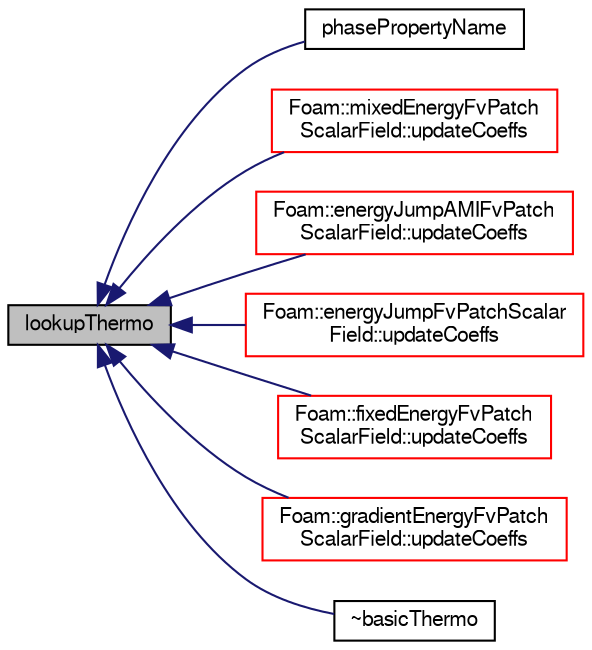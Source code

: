 digraph "lookupThermo"
{
  bgcolor="transparent";
  edge [fontname="FreeSans",fontsize="10",labelfontname="FreeSans",labelfontsize="10"];
  node [fontname="FreeSans",fontsize="10",shape=record];
  rankdir="LR";
  Node659 [label="lookupThermo",height=0.2,width=0.4,color="black", fillcolor="grey75", style="filled", fontcolor="black"];
  Node659 -> Node660 [dir="back",color="midnightblue",fontsize="10",style="solid",fontname="FreeSans"];
  Node660 [label="phasePropertyName",height=0.2,width=0.4,color="black",URL="$a29734.html#a5d1edb9297e509e2525d2739e3609461"];
  Node659 -> Node661 [dir="back",color="midnightblue",fontsize="10",style="solid",fontname="FreeSans"];
  Node661 [label="Foam::mixedEnergyFvPatch\lScalarField::updateCoeffs",height=0.2,width=0.4,color="red",URL="$a29754.html#a7e24eafac629d3733181cd942d4c902f",tooltip="Update the coefficients associated with the patch field. "];
  Node659 -> Node663 [dir="back",color="midnightblue",fontsize="10",style="solid",fontname="FreeSans"];
  Node663 [label="Foam::energyJumpAMIFvPatch\lScalarField::updateCoeffs",height=0.2,width=0.4,color="red",URL="$a29742.html#a7e24eafac629d3733181cd942d4c902f",tooltip="Update the coefficients. "];
  Node659 -> Node665 [dir="back",color="midnightblue",fontsize="10",style="solid",fontname="FreeSans"];
  Node665 [label="Foam::energyJumpFvPatchScalar\lField::updateCoeffs",height=0.2,width=0.4,color="red",URL="$a29738.html#a7e24eafac629d3733181cd942d4c902f",tooltip="Update the coefficients. "];
  Node659 -> Node667 [dir="back",color="midnightblue",fontsize="10",style="solid",fontname="FreeSans"];
  Node667 [label="Foam::fixedEnergyFvPatch\lScalarField::updateCoeffs",height=0.2,width=0.4,color="red",URL="$a29746.html#a7e24eafac629d3733181cd942d4c902f",tooltip="Update the coefficients associated with the patch field. "];
  Node659 -> Node669 [dir="back",color="midnightblue",fontsize="10",style="solid",fontname="FreeSans"];
  Node669 [label="Foam::gradientEnergyFvPatch\lScalarField::updateCoeffs",height=0.2,width=0.4,color="red",URL="$a29750.html#a7e24eafac629d3733181cd942d4c902f",tooltip="Update the coefficients associated with the patch field. "];
  Node659 -> Node671 [dir="back",color="midnightblue",fontsize="10",style="solid",fontname="FreeSans"];
  Node671 [label="~basicThermo",height=0.2,width=0.4,color="black",URL="$a29734.html#ad48dbf3272eee73b8e99604abd47db27",tooltip="Destructor. "];
}
